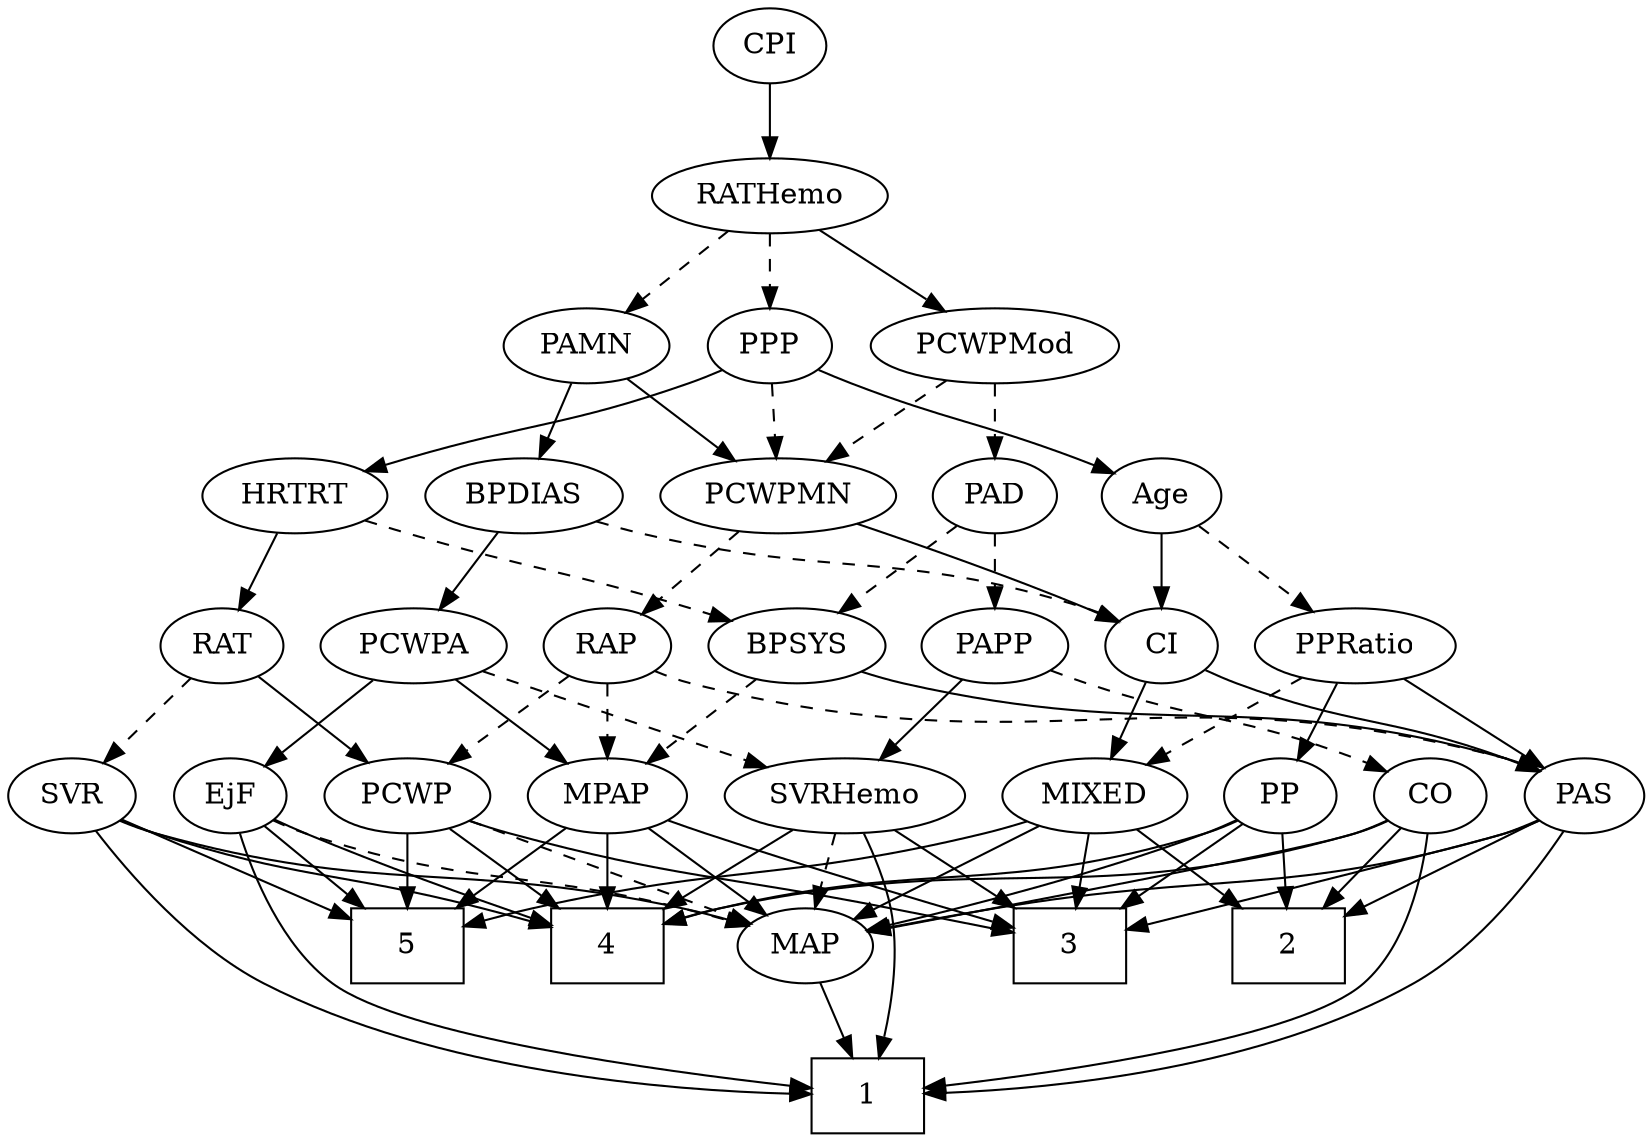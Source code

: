strict digraph {
	graph [bb="0,0,735.95,540"];
	node [label="\N"];
	1	[height=0.5,
		pos="379.95,18",
		shape=box,
		width=0.75];
	2	[height=0.5,
		pos="568.95,90",
		shape=box,
		width=0.75];
	3	[height=0.5,
		pos="469.95,90",
		shape=box,
		width=0.75];
	4	[height=0.5,
		pos="268.95,90",
		shape=box,
		width=0.75];
	5	[height=0.5,
		pos="180.95,90",
		shape=box,
		width=0.75];
	Age	[height=0.5,
		pos="517.95,306",
		width=0.75];
	PPRatio	[height=0.5,
		pos="602.95,234",
		width=1.1013];
	Age -> PPRatio	[pos="e,584.54,250.16 534.34,291.5 546.35,281.61 562.92,267.96 576.76,256.56",
		style=dashed];
	CI	[height=0.5,
		pos="517.95,234",
		width=0.75];
	Age -> CI	[pos="e,517.95,252.1 517.95,287.7 517.95,279.98 517.95,270.71 517.95,262.11",
		style=solid];
	EjF	[height=0.5,
		pos="100.95,162",
		width=0.75];
	EjF -> 1	[pos="e,352.58,22.192 104.62,144.11 109.93,123.81 121.79,90.228 144.95,72 175.27,48.138 283.96,31.14 342.3,23.508",
		style=solid];
	EjF -> 4	[pos="e,241.7,101.39 122.17,150.72 127,148.45 132.13,146.1 136.95,144 168.76,130.12 205.43,115.5 232.03,105.15",
		style=solid];
	EjF -> 5	[pos="e,161.5,108.02 116.75,147.17 127.29,137.95 141.41,125.6 153.72,114.82",
		style=solid];
	MAP	[height=0.5,
		pos="350.95,90",
		width=0.84854];
	EjF -> MAP	[pos="e,326.34,100.83 121.55,150.28 126.5,147.98 131.84,145.73 136.95,144 209.28,119.53 231.61,129.29 304.95,108 308.79,106.88 312.78,\
105.6 316.72,104.26",
		style=dashed];
	RAP	[height=0.5,
		pos="268.95,234",
		width=0.77632];
	MPAP	[height=0.5,
		pos="268.95,162",
		width=0.97491];
	RAP -> MPAP	[pos="e,268.95,180.1 268.95,215.7 268.95,207.98 268.95,198.71 268.95,190.11",
		style=dashed];
	PAS	[height=0.5,
		pos="708.95,162",
		width=0.75];
	RAP -> PAS	[pos="e,688.47,174.15 290.02,221.86 295.11,219.58 300.62,217.44 305.95,216 464.15,173.2 514.97,223.63 672.95,180 674.9,179.46 676.87,178.82 \
678.84,178.12",
		style=dashed];
	PCWP	[height=0.5,
		pos="180.95,162",
		width=0.97491];
	RAP -> PCWP	[pos="e,199.07,177.42 251.98,219.5 239.29,209.41 221.7,195.41 207.19,183.88",
		style=dashed];
	MIXED	[height=0.5,
		pos="479.95,162",
		width=1.1193];
	MIXED -> 2	[pos="e,547.17,108.13 499.26,145.81 510.94,136.62 526.08,124.71 539.27,114.34",
		style=solid];
	MIXED -> 3	[pos="e,472.39,108.1 477.48,143.7 476.37,135.98 475.05,126.71 473.82,118.11",
		style=solid];
	MIXED -> 5	[pos="e,208,100.62 450.11,149.83 443.84,147.71 437.22,145.65 430.95,144 344.44,121.27 319.66,129.95 232.95,108 227.95,106.74 222.74,105.24 \
217.63,103.68",
		style=solid];
	MIXED -> MAP	[pos="e,372.85,102.88 455.38,147.67 434.43,136.3 404.23,119.91 381.68,107.68",
		style=solid];
	MPAP -> 3	[pos="e,442.88,99.745 295.87,150.39 301.5,148.23 307.4,146.01 312.95,144 353.83,129.21 401.17,113.41 433.08,102.95",
		style=solid];
	MPAP -> 4	[pos="e,268.95,108.1 268.95,143.7 268.95,135.98 268.95,126.71 268.95,118.11",
		style=solid];
	MPAP -> 5	[pos="e,202.58,108.2 250.71,146.5 239.12,137.28 223.85,125.13 210.55,114.55",
		style=solid];
	MPAP -> MAP	[pos="e,334.14,105.35 286.34,146.15 298.02,136.18 313.57,122.9 326.5,111.87",
		style=solid];
	BPSYS	[height=0.5,
		pos="352.95,234",
		width=1.0471];
	BPSYS -> MPAP	[pos="e,286.56,177.68 334.72,217.81 322.89,207.95 307.31,194.97 294.29,184.12",
		style=dashed];
	BPSYS -> PAS	[pos="e,688.44,174.02 380.98,221.75 387.15,219.58 393.71,217.52 399.95,216 518.85,187.02 555.54,214.54 672.95,180 674.89,179.43 676.85,\
178.77 678.81,178.04",
		style=solid];
	PAD	[height=0.5,
		pos="440.95,306",
		width=0.79437];
	PAD -> BPSYS	[pos="e,371.69,249.91 423.98,291.5 411.45,281.54 394.16,267.78 379.77,256.34",
		style=dashed];
	PAPP	[height=0.5,
		pos="440.95,234",
		width=0.88464];
	PAD -> PAPP	[pos="e,440.95,252.1 440.95,287.7 440.95,279.98 440.95,270.71 440.95,262.11",
		style=dashed];
	CO	[height=0.5,
		pos="636.95,162",
		width=0.75];
	CO -> 1	[pos="e,407.21,22.157 635.59,143.91 633.05,123.73 625.78,90.583 604.95,72 577.46,47.477 473.7,30.871 417.18,23.438",
		style=solid];
	CO -> 2	[pos="e,585.66,108.2 622.86,146.5 614.16,137.54 602.77,125.81 592.7,115.45",
		style=solid];
	CO -> 4	[pos="e,296.16,103.21 616.45,149.95 611.49,147.67 606.13,145.5 600.95,144 476.21,107.82 436.66,140.64 310.95,108 309.27,107.57 307.58,\
107.08 305.87,106.55",
		style=solid];
	CO -> MAP	[pos="e,379.62,96.892 616.35,150.27 611.39,147.97 606.06,145.72 600.95,144 590.92,140.62 457.09,112.86 389.48,98.925",
		style=solid];
	PAS -> 1	[pos="e,407.33,19.4 699.21,145.02 685.96,124.71 660.24,90.093 628.95,72 561.43,32.969 468.69,22.564 417.58,19.866",
		style=solid];
	PAS -> 2	[pos="e,596.31,104.68 687.99,150.52 666.25,139.65 631.83,122.44 605.58,109.31",
		style=solid];
	PAS -> 3	[pos="e,497.22,98.434 687.91,150.25 683.07,148.01 677.89,145.78 672.95,144 612.52,122.19 595.07,124.37 532.95,108 524.52,105.78 515.47,\
103.36 506.94,101.06",
		style=solid];
	PAS -> MAP	[pos="e,379.3,97.192 688.42,150.05 683.46,147.76 678.11,145.57 672.95,144 570.18,112.73 539.71,126.78 433.95,108 419.26,105.39 403.19,\
102.18 389.13,99.259",
		style=solid];
	PAMN	[height=0.5,
		pos="262.95,378",
		width=1.011];
	PCWPMN	[height=0.5,
		pos="343.95,306",
		width=1.3902];
	PAMN -> PCWPMN	[pos="e,325.56,322.89 280.52,361.81 291.44,352.38 305.67,340.08 317.88,329.53",
		style=solid];
	BPDIAS	[height=0.5,
		pos="233.95,306",
		width=1.1735];
	PAMN -> BPDIAS	[pos="e,240.9,323.79 255.93,360.05 252.58,351.97 248.5,342.12 244.77,333.11",
		style=solid];
	RATHemo	[height=0.5,
		pos="343.95,450",
		width=1.3721];
	RATHemo -> PAMN	[pos="e,280.15,393.86 325.57,433.12 314.39,423.45 299.96,410.99 287.78,400.46",
		style=dashed];
	PCWPMod	[height=0.5,
		pos="440.95,378",
		width=1.4443];
	RATHemo -> PCWPMod	[pos="e,419.48,394.49 365.47,433.46 378.91,423.77 396.4,411.15 411.16,400.5",
		style=solid];
	PPP	[height=0.5,
		pos="343.95,378",
		width=0.75];
	RATHemo -> PPP	[pos="e,343.95,396.1 343.95,431.7 343.95,423.98 343.95,414.71 343.95,406.11",
		style=dashed];
	CPI	[height=0.5,
		pos="343.95,522",
		width=0.75];
	CPI -> RATHemo	[pos="e,343.95,468.1 343.95,503.7 343.95,495.98 343.95,486.71 343.95,478.11",
		style=solid];
	RAT	[height=0.5,
		pos="93.948,234",
		width=0.75827];
	SVR	[height=0.5,
		pos="27.948,162",
		width=0.77632];
	RAT -> SVR	[pos="e,41.924,177.82 79.951,218.15 70.938,208.6 59.056,195.99 48.925,185.25",
		style=dashed];
	RAT -> PCWP	[pos="e,162.72,177.66 110.72,219.5 123.19,209.47 140.43,195.6 154.72,184.11",
		style=solid];
	SVR -> 1	[pos="e,352.87,19.171 38.665,144.97 53.194,124.59 81.131,89.911 113.95,72 188.15,31.499 289.1,21.738 342.79,19.521",
		style=solid];
	SVR -> 4	[pos="e,241.82,100.34 49.567,150.2 54.543,147.96 59.868,145.75 64.948,144 130.59,121.4 150.12,126.8 216.95,108 221.91,106.6 227.1,105.04 \
232.2,103.43",
		style=solid];
	SVR -> 5	[pos="e,153.75,103.41 50.249,150.74 55.094,148.52 60.192,146.18 64.948,144 91.543,131.81 121.59,118.09 144.43,107.66",
		style=solid];
	SVR -> MAP	[pos="e,326.42,101.12 49.072,150.06 54.165,147.77 59.663,145.58 64.948,144 168.31,113.18 200.48,134.84 304.95,108 308.83,107 312.83,105.8 \
316.79,104.5",
		style=solid];
	PCWPMod -> PAD	[pos="e,440.95,324.1 440.95,359.7 440.95,351.98 440.95,342.71 440.95,334.11",
		style=dashed];
	PCWPMod -> PCWPMN	[pos="e,365.41,322.49 419.42,361.46 405.98,351.77 388.5,339.15 373.74,328.5",
		style=dashed];
	PCWPA	[height=0.5,
		pos="180.95,234",
		width=1.1555];
	PCWPA -> EjF	[pos="e,116.76,176.83 163.19,217.46 151.79,207.49 136.85,194.41 124.46,183.58",
		style=solid];
	PCWPA -> MPAP	[pos="e,250.79,177.44 200.04,217.81 212.52,207.89 228.97,194.8 242.68,183.9",
		style=solid];
	SVRHemo	[height=0.5,
		pos="371.95,162",
		width=1.3902];
	PCWPA -> SVRHemo	[pos="e,338.12,175.4 211.63,221.75 243.25,210.17 292.81,192 328.46,178.94",
		style=dashed];
	PCWPMN -> RAP	[pos="e,284.22,249.25 326.55,288.76 316.15,279.05 302.81,266.6 291.58,256.13",
		style=dashed];
	PCWPMN -> CI	[pos="e,496.75,245.33 377.97,292.74 406.08,282.41 446.9,266.98 481.95,252 483.76,251.23 485.61,250.41 487.48,249.58",
		style=solid];
	SVRHemo -> 1	[pos="e,385.05,36.136 379.84,143.75 384.05,133.58 388.8,120.33 390.95,108 394.52,87.422 391.33,63.97 387.48,46.307",
		style=solid];
	SVRHemo -> 3	[pos="e,445.85,108.21 393.7,145.46 406.61,136.24 423.23,124.37 437.66,114.06",
		style=solid];
	SVRHemo -> 4	[pos="e,294.15,108.13 349.6,145.81 335.82,136.45 317.89,124.26 302.44,113.76",
		style=solid];
	SVRHemo -> MAP	[pos="e,355.98,107.79 366.86,144.05 364.47,136.06 361.55,126.33 358.87,117.4",
		style=dashed];
	BPDIAS -> PCWPA	[pos="e,193.54,251.63 221.66,288.76 215.13,280.14 206.97,269.36 199.67,259.73",
		style=solid];
	BPDIAS -> CI	[pos="e,497.38,245.83 265.3,293.78 271.75,291.69 278.53,289.65 284.95,288 371.16,265.87 397.21,279.23 481.95,252 483.87,251.38 485.83,\
250.68 487.78,249.93",
		style=dashed];
	MAP -> 1	[pos="e,372.72,36.447 357.82,72.411 361.12,64.454 365.15,54.722 368.86,45.756",
		style=solid];
	PP	[height=0.5,
		pos="564.95,162",
		width=0.75];
	PP -> 2	[pos="e,567.97,108.1 565.94,143.7 566.38,135.98 566.91,126.71 567.4,118.11",
		style=solid];
	PP -> 3	[pos="e,493.35,108.24 547.52,148.16 534.69,138.7 516.87,125.58 501.55,114.29",
		style=solid];
	PP -> 4	[pos="e,296.21,103.04 544.4,150.1 539.45,147.81 534.09,145.61 528.95,144 435.2,114.75 405.48,134.58 310.95,108 309.28,107.53 307.59,107.02 \
305.89,106.47",
		style=solid];
	PP -> MAP	[pos="e,378.52,97.817 543.86,150.39 539.02,148.14 533.85,145.88 528.95,144 481.32,125.79 424.62,109.85 388.22,100.33",
		style=solid];
	PPP -> Age	[pos="e,496.18,316.77 365.12,366.6 369.96,364.34 375.1,362.02 379.95,360 423.16,341.98 435.47,341.36 478.95,324 481.5,322.98 484.13,321.9 \
486.76,320.8",
		style=solid];
	PPP -> PCWPMN	[pos="e,343.95,324.1 343.95,359.7 343.95,351.98 343.95,342.71 343.95,334.11",
		style=dashed];
	HRTRT	[height=0.5,
		pos="133.95,306",
		width=1.1013];
	PPP -> HRTRT	[pos="e,164.18,317.77 322.87,366.36 318.03,364.11 312.86,361.85 307.95,360 253.86,339.59 238.05,341.48 182.95,324 180,323.06 176.95,322.07 \
173.9,321.06",
		style=solid];
	PPRatio -> MIXED	[pos="e,504.01,176.69 579.23,219.5 560.38,208.77 533.8,193.65 512.88,181.74",
		style=dashed];
	PPRatio -> PAS	[pos="e,690.36,175.27 624.4,218.83 640.88,207.95 663.77,192.83 681.58,181.08",
		style=solid];
	PPRatio -> PP	[pos="e,573.89,179.47 593.94,216.41 589.4,208.04 583.79,197.71 578.72,188.37",
		style=solid];
	PCWP -> 3	[pos="e,442.66,96.873 207.24,150.08 213.02,147.89 219.14,145.74 224.95,144 227.46,143.25 364.88,113.63 432.78,99.001",
		style=solid];
	PCWP -> 4	[pos="e,247.32,108.2 199.18,146.5 210.77,137.28 226.04,125.13 239.34,114.55",
		style=solid];
	PCWP -> 5	[pos="e,180.95,108.1 180.95,143.7 180.95,135.98 180.95,126.71 180.95,118.11",
		style=solid];
	PCWP -> MAP	[pos="e,326.5,101.07 207.51,150.06 237.05,137.9 284.83,118.23 317.04,104.96",
		style=dashed];
	CI -> MIXED	[pos="e,488.98,179.63 509.13,216.76 504.6,208.4 498.96,198.02 493.85,188.61",
		style=solid];
	CI -> PAS	[pos="e,687.85,173.6 539.04,222.4 543.88,220.15 549.05,217.89 553.95,216 605.51,196.15 621.38,199.85 672.95,180 674.79,179.29 676.66,178.53 \
678.54,177.74",
		style=solid];
	PAPP -> CO	[pos="e,615.85,173.6 465.51,222.35 470.89,220.15 476.58,217.92 481.95,216 533.98,197.4 549.38,199.85 600.95,180 602.79,179.29 604.66,178.53 \
606.54,177.74",
		style=dashed];
	PAPP -> SVRHemo	[pos="e,387.85,179.13 425.98,217.81 416.92,208.62 405.18,196.72 394.96,186.35",
		style=solid];
	HRTRT -> BPSYS	[pos="e,324.21,245.71 164.19,294.25 170.38,292.12 176.86,289.95 182.95,288 237.2,270.66 251.81,269.7 305.95,252 308.82,251.06 311.79,250.06 \
314.76,249.04",
		style=dashed];
	HRTRT -> RAT	[pos="e,103.08,250.99 124.47,288.41 119.62,279.92 113.61,269.41 108.21,259.96",
		style=solid];
}
